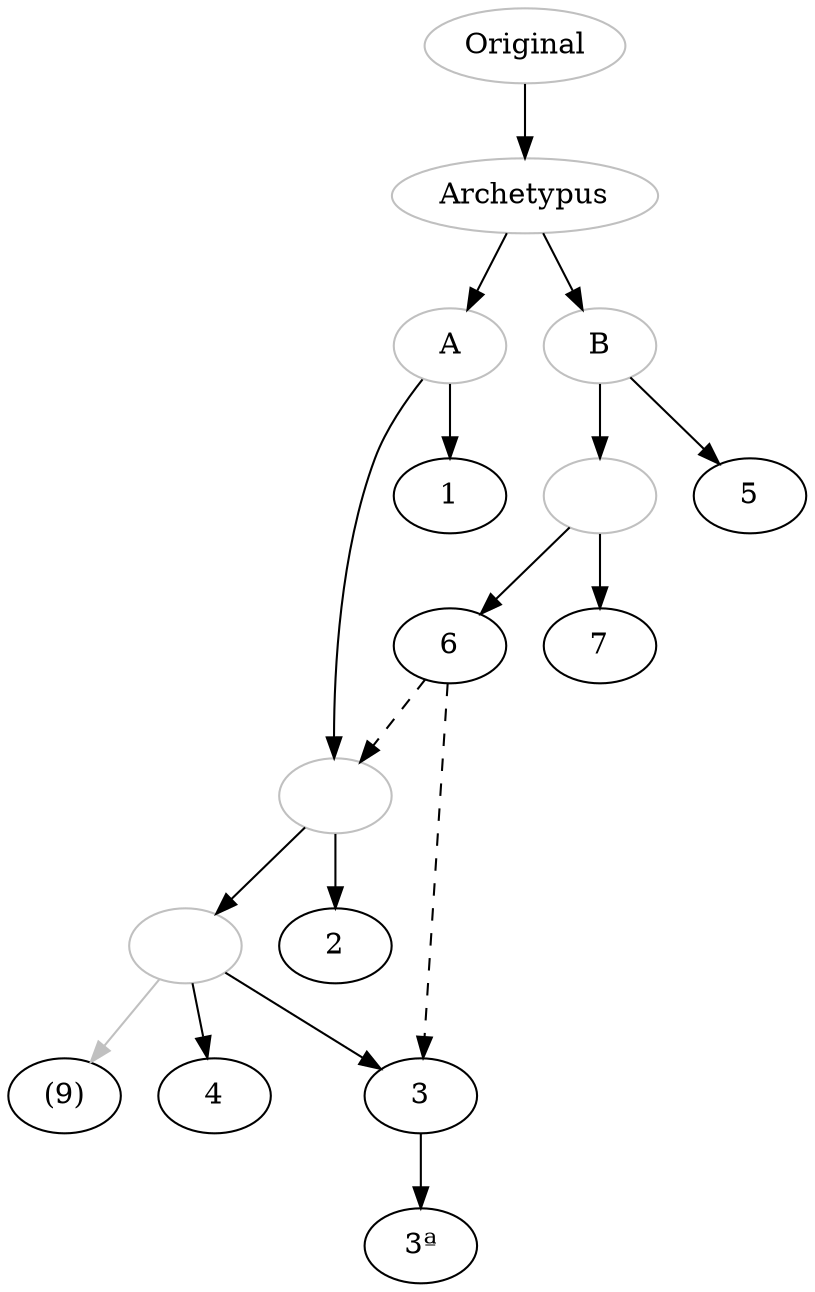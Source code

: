 digraph {
Original [color="grey"] ;
Archetypus [color="grey"] ;
A [color="grey"] ;
B [color="grey"] ;
lostmanuscript9 [label="(9)"] ;
dreia [label="3ª"] ;
Vorlage34 [label=" ", color="grey"] ;
Vorlage234 [label=" ", color="grey"] ;
Vorlage67 [label=" ", color="grey"] ;
Original -> Archetypus ;
Archetypus -> A ;
Archetypus -> B ;
A -> 1 ;
A -> Vorlage234 ;
Vorlage234 -> 2 ;
Vorlage234 -> Vorlage34 ;
Vorlage34 -> 3 ;
Vorlage34 -> 4 ;
Vorlage34 -> lostmanuscript9 [color="grey"] ;
3 -> dreia ;
B -> 5 ;
B -> Vorlage67 ;
Vorlage67 -> 6 ;
Vorlage67 -> 7 ;
6 -> 3 [style="dashed"] ;
6 -> Vorlage234 [style="dashed"] ;
}


